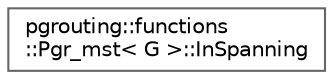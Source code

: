 digraph "Graphical Class Hierarchy"
{
 // LATEX_PDF_SIZE
  bgcolor="transparent";
  edge [fontname=Helvetica,fontsize=10,labelfontname=Helvetica,labelfontsize=10];
  node [fontname=Helvetica,fontsize=10,shape=box,height=0.2,width=0.4];
  rankdir="LR";
  Node0 [id="Node000000",label="pgrouting::functions\l::Pgr_mst\< G \>::InSpanning",height=0.2,width=0.4,color="grey40", fillcolor="white", style="filled",URL="$structpgrouting_1_1functions_1_1Pgr__mst_1_1InSpanning.html",tooltip=" "];
}
